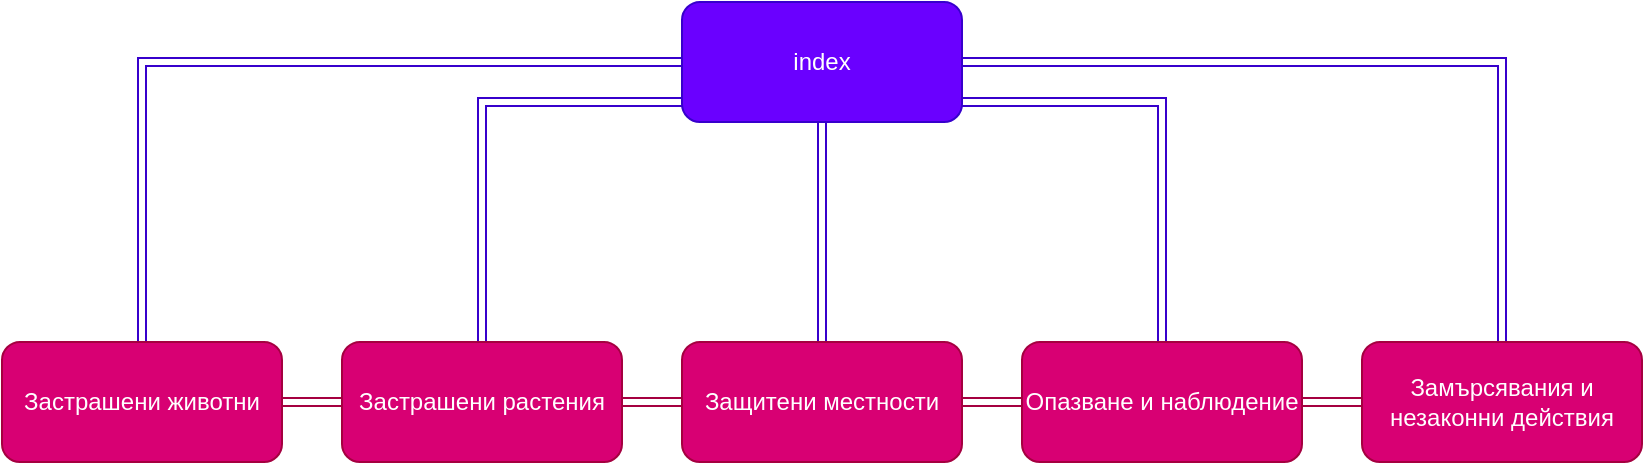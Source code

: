 <mxfile version="14.7.3" type="device"><diagram id="prtHgNgQTEPvFCAcTncT" name="Page-1"><mxGraphModel dx="1865" dy="547" grid="1" gridSize="10" guides="1" tooltips="1" connect="1" arrows="1" fold="1" page="1" pageScale="1" pageWidth="827" pageHeight="1169" background="none" math="0" shadow="0"><root><mxCell id="0"/><mxCell id="1" parent="0"/><mxCell id="1_soNmzNppxFatOv6U9B-15" style="edgeStyle=orthogonalEdgeStyle;shape=link;rounded=0;orthogonalLoop=1;jettySize=auto;html=1;entryX=0.5;entryY=0;entryDx=0;entryDy=0;strokeWidth=1;fillColor=#6a00ff;strokeColor=#3700CC;" edge="1" parent="1" source="1_soNmzNppxFatOv6U9B-1" target="1_soNmzNppxFatOv6U9B-13"><mxGeometry relative="1" as="geometry"/></mxCell><mxCell id="1_soNmzNppxFatOv6U9B-16" style="edgeStyle=orthogonalEdgeStyle;shape=link;rounded=0;orthogonalLoop=1;jettySize=auto;html=1;entryX=0.5;entryY=0;entryDx=0;entryDy=0;strokeWidth=1;fillColor=#6a00ff;strokeColor=#3700CC;" edge="1" parent="1" source="1_soNmzNppxFatOv6U9B-1" target="1_soNmzNppxFatOv6U9B-2"><mxGeometry relative="1" as="geometry"/></mxCell><mxCell id="1_soNmzNppxFatOv6U9B-17" style="edgeStyle=orthogonalEdgeStyle;shape=link;rounded=0;orthogonalLoop=1;jettySize=auto;html=1;entryX=0.5;entryY=0;entryDx=0;entryDy=0;strokeWidth=1;fillColor=#6a00ff;strokeColor=#3700CC;" edge="1" parent="1" source="1_soNmzNppxFatOv6U9B-1" target="1_soNmzNppxFatOv6U9B-4"><mxGeometry relative="1" as="geometry"/></mxCell><mxCell id="1_soNmzNppxFatOv6U9B-18" style="edgeStyle=orthogonalEdgeStyle;shape=link;rounded=0;orthogonalLoop=1;jettySize=auto;html=1;strokeWidth=1;fillColor=#6a00ff;strokeColor=#3700CC;" edge="1" parent="1" source="1_soNmzNppxFatOv6U9B-1" target="1_soNmzNppxFatOv6U9B-5"><mxGeometry relative="1" as="geometry"><Array as="points"><mxPoint x="560" y="140"/></Array></mxGeometry></mxCell><mxCell id="1_soNmzNppxFatOv6U9B-19" style="edgeStyle=orthogonalEdgeStyle;shape=link;rounded=0;orthogonalLoop=1;jettySize=auto;html=1;strokeWidth=1;fillColor=#6a00ff;strokeColor=#3700CC;" edge="1" parent="1" source="1_soNmzNppxFatOv6U9B-1" target="1_soNmzNppxFatOv6U9B-3"><mxGeometry relative="1" as="geometry"><Array as="points"><mxPoint x="220" y="140"/></Array></mxGeometry></mxCell><mxCell id="1_soNmzNppxFatOv6U9B-1" value="index" style="rounded=1;whiteSpace=wrap;html=1;fillColor=#6a00ff;strokeColor=#3700CC;fontColor=#ffffff;" vertex="1" parent="1"><mxGeometry x="320" y="90" width="140" height="60" as="geometry"/></mxCell><mxCell id="1_soNmzNppxFatOv6U9B-10" value="" style="edgeStyle=orthogonalEdgeStyle;rounded=0;orthogonalLoop=1;jettySize=auto;html=1;shape=link;fillColor=#d80073;strokeColor=#A50040;" edge="1" parent="1" source="1_soNmzNppxFatOv6U9B-2" target="1_soNmzNppxFatOv6U9B-3"><mxGeometry relative="1" as="geometry"/></mxCell><mxCell id="1_soNmzNppxFatOv6U9B-2" value="Застрашени животни" style="rounded=1;whiteSpace=wrap;html=1;fillColor=#d80073;strokeColor=#A50040;fontColor=#ffffff;" vertex="1" parent="1"><mxGeometry x="-20" y="260" width="140" height="60" as="geometry"/></mxCell><mxCell id="1_soNmzNppxFatOv6U9B-20" value="" style="edgeStyle=orthogonalEdgeStyle;shape=link;rounded=0;orthogonalLoop=1;jettySize=auto;html=1;strokeWidth=1;fillColor=#d80073;strokeColor=#A50040;" edge="1" parent="1" source="1_soNmzNppxFatOv6U9B-3" target="1_soNmzNppxFatOv6U9B-4"><mxGeometry relative="1" as="geometry"/></mxCell><mxCell id="1_soNmzNppxFatOv6U9B-3" value="Застрашени растения" style="rounded=1;whiteSpace=wrap;html=1;fillColor=#d80073;strokeColor=#A50040;fontColor=#ffffff;" vertex="1" parent="1"><mxGeometry x="150" y="260" width="140" height="60" as="geometry"/></mxCell><mxCell id="1_soNmzNppxFatOv6U9B-11" style="edgeStyle=orthogonalEdgeStyle;shape=link;rounded=0;orthogonalLoop=1;jettySize=auto;html=1;fillColor=#d80073;strokeColor=#A50040;" edge="1" parent="1" source="1_soNmzNppxFatOv6U9B-4" target="1_soNmzNppxFatOv6U9B-3"><mxGeometry relative="1" as="geometry"/></mxCell><mxCell id="1_soNmzNppxFatOv6U9B-12" style="edgeStyle=orthogonalEdgeStyle;shape=link;rounded=0;orthogonalLoop=1;jettySize=auto;html=1;fillColor=#d80073;strokeColor=#A50040;" edge="1" parent="1" source="1_soNmzNppxFatOv6U9B-4" target="1_soNmzNppxFatOv6U9B-5"><mxGeometry relative="1" as="geometry"/></mxCell><mxCell id="1_soNmzNppxFatOv6U9B-4" value="Защитени местности" style="rounded=1;whiteSpace=wrap;html=1;fillColor=#d80073;strokeColor=#A50040;fontColor=#ffffff;" vertex="1" parent="1"><mxGeometry x="320" y="260" width="140" height="60" as="geometry"/></mxCell><mxCell id="1_soNmzNppxFatOv6U9B-14" style="edgeStyle=orthogonalEdgeStyle;shape=link;rounded=0;orthogonalLoop=1;jettySize=auto;html=1;entryX=0;entryY=0.5;entryDx=0;entryDy=0;strokeWidth=1;fillColor=#d80073;strokeColor=#A50040;" edge="1" parent="1" source="1_soNmzNppxFatOv6U9B-5" target="1_soNmzNppxFatOv6U9B-13"><mxGeometry relative="1" as="geometry"/></mxCell><mxCell id="1_soNmzNppxFatOv6U9B-5" value="Опазване и наблюдение" style="rounded=1;whiteSpace=wrap;html=1;fillColor=#d80073;strokeColor=#A50040;fontColor=#ffffff;" vertex="1" parent="1"><mxGeometry x="490" y="260" width="140" height="60" as="geometry"/></mxCell><mxCell id="1_soNmzNppxFatOv6U9B-13" value="Замърсявания и незаконни действия" style="rounded=1;whiteSpace=wrap;html=1;fillColor=#d80073;strokeColor=#A50040;fontColor=#ffffff;" vertex="1" parent="1"><mxGeometry x="660" y="260" width="140" height="60" as="geometry"/></mxCell></root></mxGraphModel></diagram></mxfile>